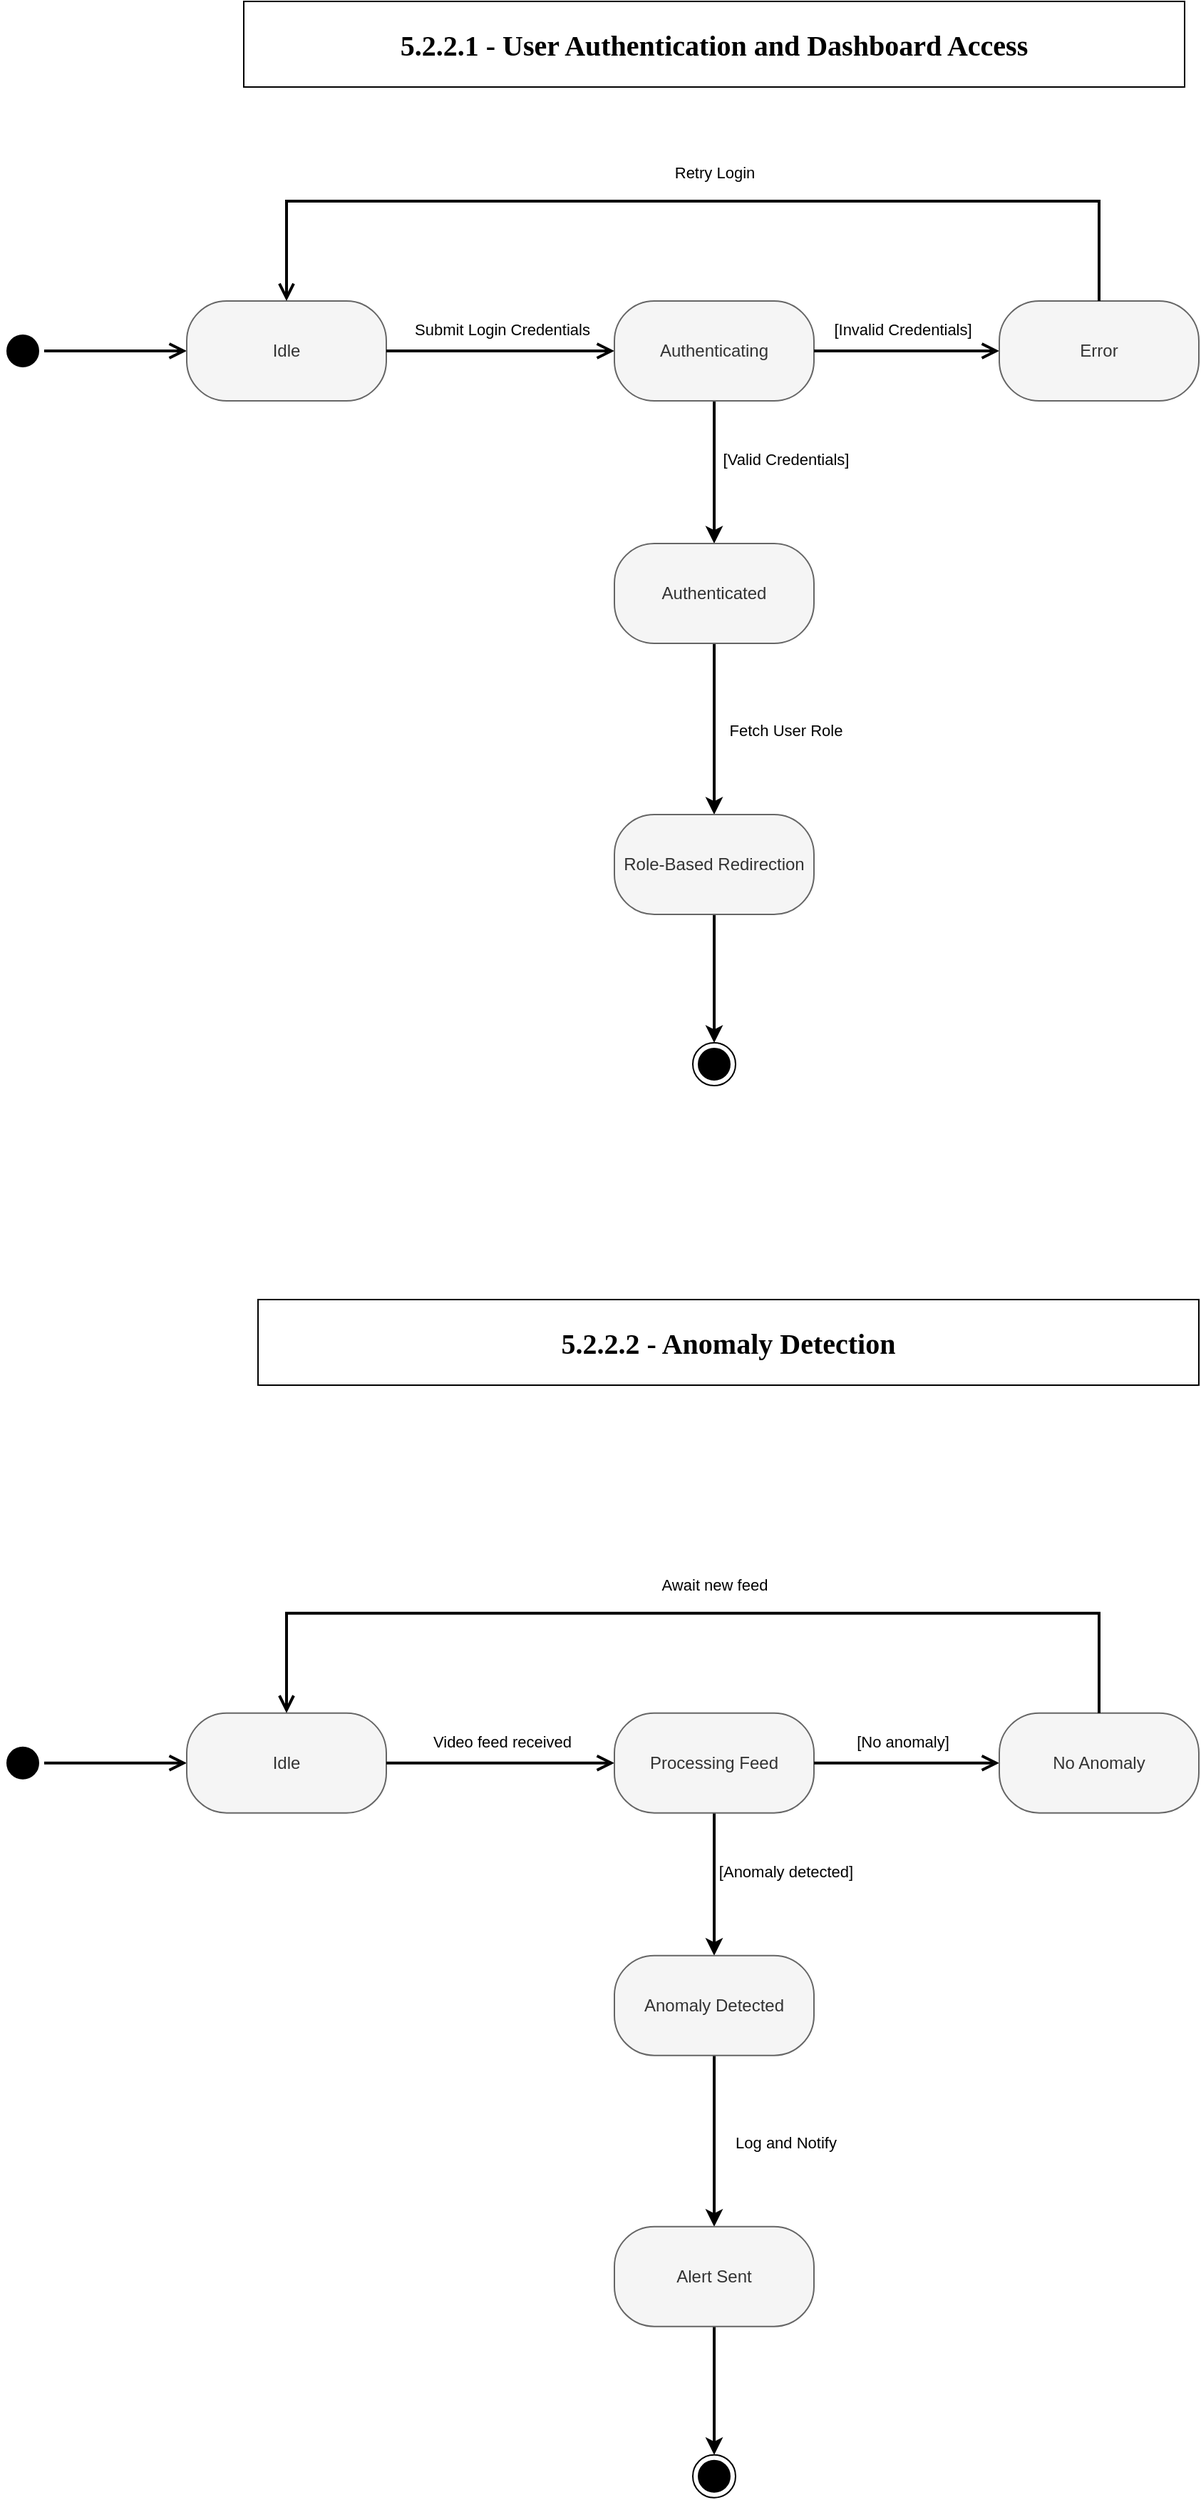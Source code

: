 <mxfile version="24.8.6">
  <diagram name="Page-1" id="Adp6K0qIq8hKnP0BJFpZ">
    <mxGraphModel dx="1490" dy="944" grid="1" gridSize="10" guides="1" tooltips="1" connect="1" arrows="1" fold="1" page="0" pageScale="1" pageWidth="850" pageHeight="1100" background="none" math="0" shadow="0">
      <root>
        <mxCell id="0" />
        <mxCell id="1" parent="0" />
        <mxCell id="mizjPjIUBmIrX9bJFBvR-3" value="" style="ellipse;html=1;shape=startState;fillColor=#000000;strokeColor=#000000;" parent="1" vertex="1">
          <mxGeometry x="-180" y="150" width="30" height="30" as="geometry" />
        </mxCell>
        <mxCell id="mizjPjIUBmIrX9bJFBvR-4" value="" style="edgeStyle=orthogonalEdgeStyle;html=1;verticalAlign=bottom;endArrow=open;endSize=8;strokeColor=#000000;rounded=0;entryX=0;entryY=0.5;entryDx=0;entryDy=0;strokeWidth=2;" parent="1" source="mizjPjIUBmIrX9bJFBvR-3" target="mizjPjIUBmIrX9bJFBvR-5" edge="1">
          <mxGeometry relative="1" as="geometry">
            <mxPoint x="-50" y="165" as="targetPoint" />
          </mxGeometry>
        </mxCell>
        <mxCell id="mizjPjIUBmIrX9bJFBvR-5" value="Idle" style="rounded=1;whiteSpace=wrap;html=1;arcSize=40;fillColor=#f5f5f5;fontColor=#333333;strokeColor=#666666;" parent="1" vertex="1">
          <mxGeometry x="-50" y="130" width="140" height="70" as="geometry" />
        </mxCell>
        <mxCell id="mizjPjIUBmIrX9bJFBvR-6" value="" style="edgeStyle=orthogonalEdgeStyle;html=1;verticalAlign=bottom;endArrow=open;endSize=8;strokeColor=#000000;rounded=0;entryX=0;entryY=0.5;entryDx=0;entryDy=0;strokeWidth=2;" parent="1" source="mizjPjIUBmIrX9bJFBvR-5" target="mizjPjIUBmIrX9bJFBvR-7" edge="1">
          <mxGeometry relative="1" as="geometry">
            <mxPoint x="200" y="165" as="targetPoint" />
          </mxGeometry>
        </mxCell>
        <mxCell id="mizjPjIUBmIrX9bJFBvR-9" value="Submit Login Credentials" style="edgeLabel;html=1;align=center;verticalAlign=middle;resizable=0;points=[];" parent="mizjPjIUBmIrX9bJFBvR-6" vertex="1" connectable="0">
          <mxGeometry x="-0.069" y="-1" relative="1" as="geometry">
            <mxPoint x="6" y="-16" as="offset" />
          </mxGeometry>
        </mxCell>
        <mxCell id="mizjPjIUBmIrX9bJFBvR-15" style="edgeStyle=orthogonalEdgeStyle;rounded=0;orthogonalLoop=1;jettySize=auto;html=1;entryX=0.5;entryY=0;entryDx=0;entryDy=0;strokeWidth=2;" parent="1" source="mizjPjIUBmIrX9bJFBvR-7" target="mizjPjIUBmIrX9bJFBvR-13" edge="1">
          <mxGeometry relative="1" as="geometry" />
        </mxCell>
        <mxCell id="mizjPjIUBmIrX9bJFBvR-16" value="[Valid Credentials]" style="edgeLabel;html=1;align=center;verticalAlign=middle;resizable=0;points=[];" parent="mizjPjIUBmIrX9bJFBvR-15" vertex="1" connectable="0">
          <mxGeometry x="-0.177" y="-1" relative="1" as="geometry">
            <mxPoint x="51" as="offset" />
          </mxGeometry>
        </mxCell>
        <mxCell id="mizjPjIUBmIrX9bJFBvR-7" value="Authenticating" style="rounded=1;whiteSpace=wrap;html=1;arcSize=40;fontColor=#333333;fillColor=#f5f5f5;strokeColor=#666666;" parent="1" vertex="1">
          <mxGeometry x="250" y="130" width="140" height="70" as="geometry" />
        </mxCell>
        <mxCell id="mizjPjIUBmIrX9bJFBvR-8" value="" style="edgeStyle=orthogonalEdgeStyle;html=1;verticalAlign=bottom;endArrow=open;endSize=8;strokeColor=#000000;rounded=0;entryX=0;entryY=0.5;entryDx=0;entryDy=0;strokeWidth=2;" parent="1" source="mizjPjIUBmIrX9bJFBvR-7" target="mizjPjIUBmIrX9bJFBvR-10" edge="1">
          <mxGeometry relative="1" as="geometry">
            <mxPoint x="450" y="165" as="targetPoint" />
          </mxGeometry>
        </mxCell>
        <mxCell id="mizjPjIUBmIrX9bJFBvR-12" value="[Invalid Credentials]" style="edgeLabel;html=1;align=center;verticalAlign=middle;resizable=0;points=[];" parent="mizjPjIUBmIrX9bJFBvR-8" vertex="1" connectable="0">
          <mxGeometry x="-0.19" y="1" relative="1" as="geometry">
            <mxPoint x="9" y="-14" as="offset" />
          </mxGeometry>
        </mxCell>
        <mxCell id="mizjPjIUBmIrX9bJFBvR-10" value="Error" style="rounded=1;whiteSpace=wrap;html=1;arcSize=40;fontColor=#333333;fillColor=#f5f5f5;strokeColor=#666666;" parent="1" vertex="1">
          <mxGeometry x="520" y="130" width="140" height="70" as="geometry" />
        </mxCell>
        <mxCell id="mizjPjIUBmIrX9bJFBvR-11" value="" style="edgeStyle=orthogonalEdgeStyle;html=1;verticalAlign=bottom;endArrow=open;endSize=8;strokeColor=#000000;rounded=0;entryX=0.5;entryY=0;entryDx=0;entryDy=0;strokeWidth=2;" parent="1" source="mizjPjIUBmIrX9bJFBvR-10" target="mizjPjIUBmIrX9bJFBvR-5" edge="1">
          <mxGeometry relative="1" as="geometry">
            <mxPoint x="590" y="50" as="targetPoint" />
            <Array as="points">
              <mxPoint x="590" y="60" />
              <mxPoint x="20" y="60" />
            </Array>
          </mxGeometry>
        </mxCell>
        <mxCell id="mizjPjIUBmIrX9bJFBvR-22" value="Retry Login" style="edgeLabel;html=1;align=center;verticalAlign=middle;resizable=0;points=[];" parent="mizjPjIUBmIrX9bJFBvR-11" vertex="1" connectable="0">
          <mxGeometry x="0.009" y="-5" relative="1" as="geometry">
            <mxPoint x="18" y="-15" as="offset" />
          </mxGeometry>
        </mxCell>
        <mxCell id="mizjPjIUBmIrX9bJFBvR-18" style="edgeStyle=orthogonalEdgeStyle;rounded=0;orthogonalLoop=1;jettySize=auto;html=1;entryX=0.5;entryY=0;entryDx=0;entryDy=0;strokeWidth=2;" parent="1" source="mizjPjIUBmIrX9bJFBvR-13" target="mizjPjIUBmIrX9bJFBvR-17" edge="1">
          <mxGeometry relative="1" as="geometry" />
        </mxCell>
        <mxCell id="mizjPjIUBmIrX9bJFBvR-19" value="Fetch User Role" style="edgeLabel;html=1;align=center;verticalAlign=middle;resizable=0;points=[];" parent="mizjPjIUBmIrX9bJFBvR-18" vertex="1" connectable="0">
          <mxGeometry x="-0.203" relative="1" as="geometry">
            <mxPoint x="50" y="13" as="offset" />
          </mxGeometry>
        </mxCell>
        <mxCell id="mizjPjIUBmIrX9bJFBvR-13" value="Authenticated" style="rounded=1;whiteSpace=wrap;html=1;arcSize=40;fontColor=#333333;fillColor=#f5f5f5;strokeColor=#666666;" parent="1" vertex="1">
          <mxGeometry x="250" y="300" width="140" height="70" as="geometry" />
        </mxCell>
        <mxCell id="mizjPjIUBmIrX9bJFBvR-21" style="edgeStyle=orthogonalEdgeStyle;rounded=0;orthogonalLoop=1;jettySize=auto;html=1;strokeWidth=2;" parent="1" source="mizjPjIUBmIrX9bJFBvR-17" target="mizjPjIUBmIrX9bJFBvR-20" edge="1">
          <mxGeometry relative="1" as="geometry" />
        </mxCell>
        <mxCell id="mizjPjIUBmIrX9bJFBvR-17" value="Role-Based Redirection" style="rounded=1;whiteSpace=wrap;html=1;arcSize=40;fontColor=#333333;fillColor=#f5f5f5;strokeColor=#666666;" parent="1" vertex="1">
          <mxGeometry x="250" y="490" width="140" height="70" as="geometry" />
        </mxCell>
        <mxCell id="mizjPjIUBmIrX9bJFBvR-20" value="" style="ellipse;html=1;shape=endState;fillColor=#000000;strokeColor=#000000;" parent="1" vertex="1">
          <mxGeometry x="305" y="650" width="30" height="30" as="geometry" />
        </mxCell>
        <mxCell id="mizjPjIUBmIrX9bJFBvR-23" value="5.2.2.1 - User Authentication and Dashboard Access" style="rounded=0;whiteSpace=wrap;html=1;fontSize=20;fontStyle=1;fontFamily=Lucida Console;" parent="1" vertex="1">
          <mxGeometry x="-10" y="-80" width="660" height="60" as="geometry" />
        </mxCell>
        <mxCell id="mizjPjIUBmIrX9bJFBvR-24" value="5.2.2.2 - Anomaly Detection" style="rounded=0;whiteSpace=wrap;html=1;fontSize=20;fontStyle=1;fontFamily=Lucida Console;" parent="1" vertex="1">
          <mxGeometry y="830" width="660" height="60" as="geometry" />
        </mxCell>
        <mxCell id="QoYv7pkdS0qoBbcBME22-1" value="" style="ellipse;html=1;shape=startState;fillColor=#000000;strokeColor=#000000;" vertex="1" parent="1">
          <mxGeometry x="-180" y="1139.86" width="30" height="30" as="geometry" />
        </mxCell>
        <mxCell id="QoYv7pkdS0qoBbcBME22-2" value="" style="edgeStyle=orthogonalEdgeStyle;html=1;verticalAlign=bottom;endArrow=open;endSize=8;strokeColor=#000000;rounded=0;entryX=0;entryY=0.5;entryDx=0;entryDy=0;strokeWidth=2;" edge="1" parent="1" source="QoYv7pkdS0qoBbcBME22-1" target="QoYv7pkdS0qoBbcBME22-3">
          <mxGeometry relative="1" as="geometry">
            <mxPoint x="-50" y="1154.86" as="targetPoint" />
          </mxGeometry>
        </mxCell>
        <mxCell id="QoYv7pkdS0qoBbcBME22-3" value="Idle" style="rounded=1;whiteSpace=wrap;html=1;arcSize=40;fillColor=#f5f5f5;fontColor=#333333;strokeColor=#666666;" vertex="1" parent="1">
          <mxGeometry x="-50" y="1119.86" width="140" height="70" as="geometry" />
        </mxCell>
        <mxCell id="QoYv7pkdS0qoBbcBME22-4" value="" style="edgeStyle=orthogonalEdgeStyle;html=1;verticalAlign=bottom;endArrow=open;endSize=8;strokeColor=#000000;rounded=0;entryX=0;entryY=0.5;entryDx=0;entryDy=0;strokeWidth=2;" edge="1" parent="1" source="QoYv7pkdS0qoBbcBME22-3" target="QoYv7pkdS0qoBbcBME22-8">
          <mxGeometry relative="1" as="geometry">
            <mxPoint x="200" y="1154.86" as="targetPoint" />
          </mxGeometry>
        </mxCell>
        <mxCell id="QoYv7pkdS0qoBbcBME22-5" value="Video feed received" style="edgeLabel;html=1;align=center;verticalAlign=middle;resizable=0;points=[];" vertex="1" connectable="0" parent="QoYv7pkdS0qoBbcBME22-4">
          <mxGeometry x="-0.069" y="-1" relative="1" as="geometry">
            <mxPoint x="6" y="-16" as="offset" />
          </mxGeometry>
        </mxCell>
        <mxCell id="QoYv7pkdS0qoBbcBME22-6" style="edgeStyle=orthogonalEdgeStyle;rounded=0;orthogonalLoop=1;jettySize=auto;html=1;entryX=0.5;entryY=0;entryDx=0;entryDy=0;strokeWidth=2;" edge="1" parent="1" source="QoYv7pkdS0qoBbcBME22-8" target="QoYv7pkdS0qoBbcBME22-16">
          <mxGeometry relative="1" as="geometry" />
        </mxCell>
        <mxCell id="QoYv7pkdS0qoBbcBME22-7" value="[Anomaly detected]" style="edgeLabel;html=1;align=center;verticalAlign=middle;resizable=0;points=[];" vertex="1" connectable="0" parent="QoYv7pkdS0qoBbcBME22-6">
          <mxGeometry x="-0.177" y="-1" relative="1" as="geometry">
            <mxPoint x="51" as="offset" />
          </mxGeometry>
        </mxCell>
        <mxCell id="QoYv7pkdS0qoBbcBME22-8" value="Processing Feed" style="rounded=1;whiteSpace=wrap;html=1;arcSize=40;fontColor=#333333;fillColor=#f5f5f5;strokeColor=#666666;" vertex="1" parent="1">
          <mxGeometry x="250" y="1119.86" width="140" height="70" as="geometry" />
        </mxCell>
        <mxCell id="QoYv7pkdS0qoBbcBME22-9" value="" style="edgeStyle=orthogonalEdgeStyle;html=1;verticalAlign=bottom;endArrow=open;endSize=8;strokeColor=#000000;rounded=0;entryX=0;entryY=0.5;entryDx=0;entryDy=0;strokeWidth=2;" edge="1" parent="1" source="QoYv7pkdS0qoBbcBME22-8" target="QoYv7pkdS0qoBbcBME22-11">
          <mxGeometry relative="1" as="geometry">
            <mxPoint x="450" y="1154.86" as="targetPoint" />
          </mxGeometry>
        </mxCell>
        <mxCell id="QoYv7pkdS0qoBbcBME22-10" value="[No anomaly]" style="edgeLabel;html=1;align=center;verticalAlign=middle;resizable=0;points=[];" vertex="1" connectable="0" parent="QoYv7pkdS0qoBbcBME22-9">
          <mxGeometry x="-0.19" y="1" relative="1" as="geometry">
            <mxPoint x="9" y="-14" as="offset" />
          </mxGeometry>
        </mxCell>
        <mxCell id="QoYv7pkdS0qoBbcBME22-11" value="No Anomaly" style="rounded=1;whiteSpace=wrap;html=1;arcSize=40;fontColor=#333333;fillColor=#f5f5f5;strokeColor=#666666;" vertex="1" parent="1">
          <mxGeometry x="520" y="1119.86" width="140" height="70" as="geometry" />
        </mxCell>
        <mxCell id="QoYv7pkdS0qoBbcBME22-12" value="" style="edgeStyle=orthogonalEdgeStyle;html=1;verticalAlign=bottom;endArrow=open;endSize=8;strokeColor=#000000;rounded=0;entryX=0.5;entryY=0;entryDx=0;entryDy=0;strokeWidth=2;" edge="1" parent="1" source="QoYv7pkdS0qoBbcBME22-11" target="QoYv7pkdS0qoBbcBME22-3">
          <mxGeometry relative="1" as="geometry">
            <mxPoint x="590" y="1039.86" as="targetPoint" />
            <Array as="points">
              <mxPoint x="590" y="1049.86" />
              <mxPoint x="20" y="1049.86" />
            </Array>
          </mxGeometry>
        </mxCell>
        <mxCell id="QoYv7pkdS0qoBbcBME22-13" value="Await new feed" style="edgeLabel;html=1;align=center;verticalAlign=middle;resizable=0;points=[];" vertex="1" connectable="0" parent="QoYv7pkdS0qoBbcBME22-12">
          <mxGeometry x="0.009" y="-5" relative="1" as="geometry">
            <mxPoint x="18" y="-15" as="offset" />
          </mxGeometry>
        </mxCell>
        <mxCell id="QoYv7pkdS0qoBbcBME22-14" style="edgeStyle=orthogonalEdgeStyle;rounded=0;orthogonalLoop=1;jettySize=auto;html=1;entryX=0.5;entryY=0;entryDx=0;entryDy=0;strokeWidth=2;" edge="1" parent="1" source="QoYv7pkdS0qoBbcBME22-16" target="QoYv7pkdS0qoBbcBME22-18">
          <mxGeometry relative="1" as="geometry" />
        </mxCell>
        <mxCell id="QoYv7pkdS0qoBbcBME22-15" value="Log and Notify" style="edgeLabel;html=1;align=center;verticalAlign=middle;resizable=0;points=[];" vertex="1" connectable="0" parent="QoYv7pkdS0qoBbcBME22-14">
          <mxGeometry x="-0.203" relative="1" as="geometry">
            <mxPoint x="50" y="13" as="offset" />
          </mxGeometry>
        </mxCell>
        <mxCell id="QoYv7pkdS0qoBbcBME22-16" value="Anomaly Detected" style="rounded=1;whiteSpace=wrap;html=1;arcSize=40;fontColor=#333333;fillColor=#f5f5f5;strokeColor=#666666;" vertex="1" parent="1">
          <mxGeometry x="250" y="1289.86" width="140" height="70" as="geometry" />
        </mxCell>
        <mxCell id="QoYv7pkdS0qoBbcBME22-17" style="edgeStyle=orthogonalEdgeStyle;rounded=0;orthogonalLoop=1;jettySize=auto;html=1;strokeWidth=2;" edge="1" parent="1" source="QoYv7pkdS0qoBbcBME22-18" target="QoYv7pkdS0qoBbcBME22-19">
          <mxGeometry relative="1" as="geometry" />
        </mxCell>
        <mxCell id="QoYv7pkdS0qoBbcBME22-18" value="Alert Sent" style="rounded=1;whiteSpace=wrap;html=1;arcSize=40;fontColor=#333333;fillColor=#f5f5f5;strokeColor=#666666;" vertex="1" parent="1">
          <mxGeometry x="250" y="1479.86" width="140" height="70" as="geometry" />
        </mxCell>
        <mxCell id="QoYv7pkdS0qoBbcBME22-19" value="" style="ellipse;html=1;shape=endState;fillColor=#000000;strokeColor=#000000;" vertex="1" parent="1">
          <mxGeometry x="305" y="1639.86" width="30" height="30" as="geometry" />
        </mxCell>
      </root>
    </mxGraphModel>
  </diagram>
</mxfile>
